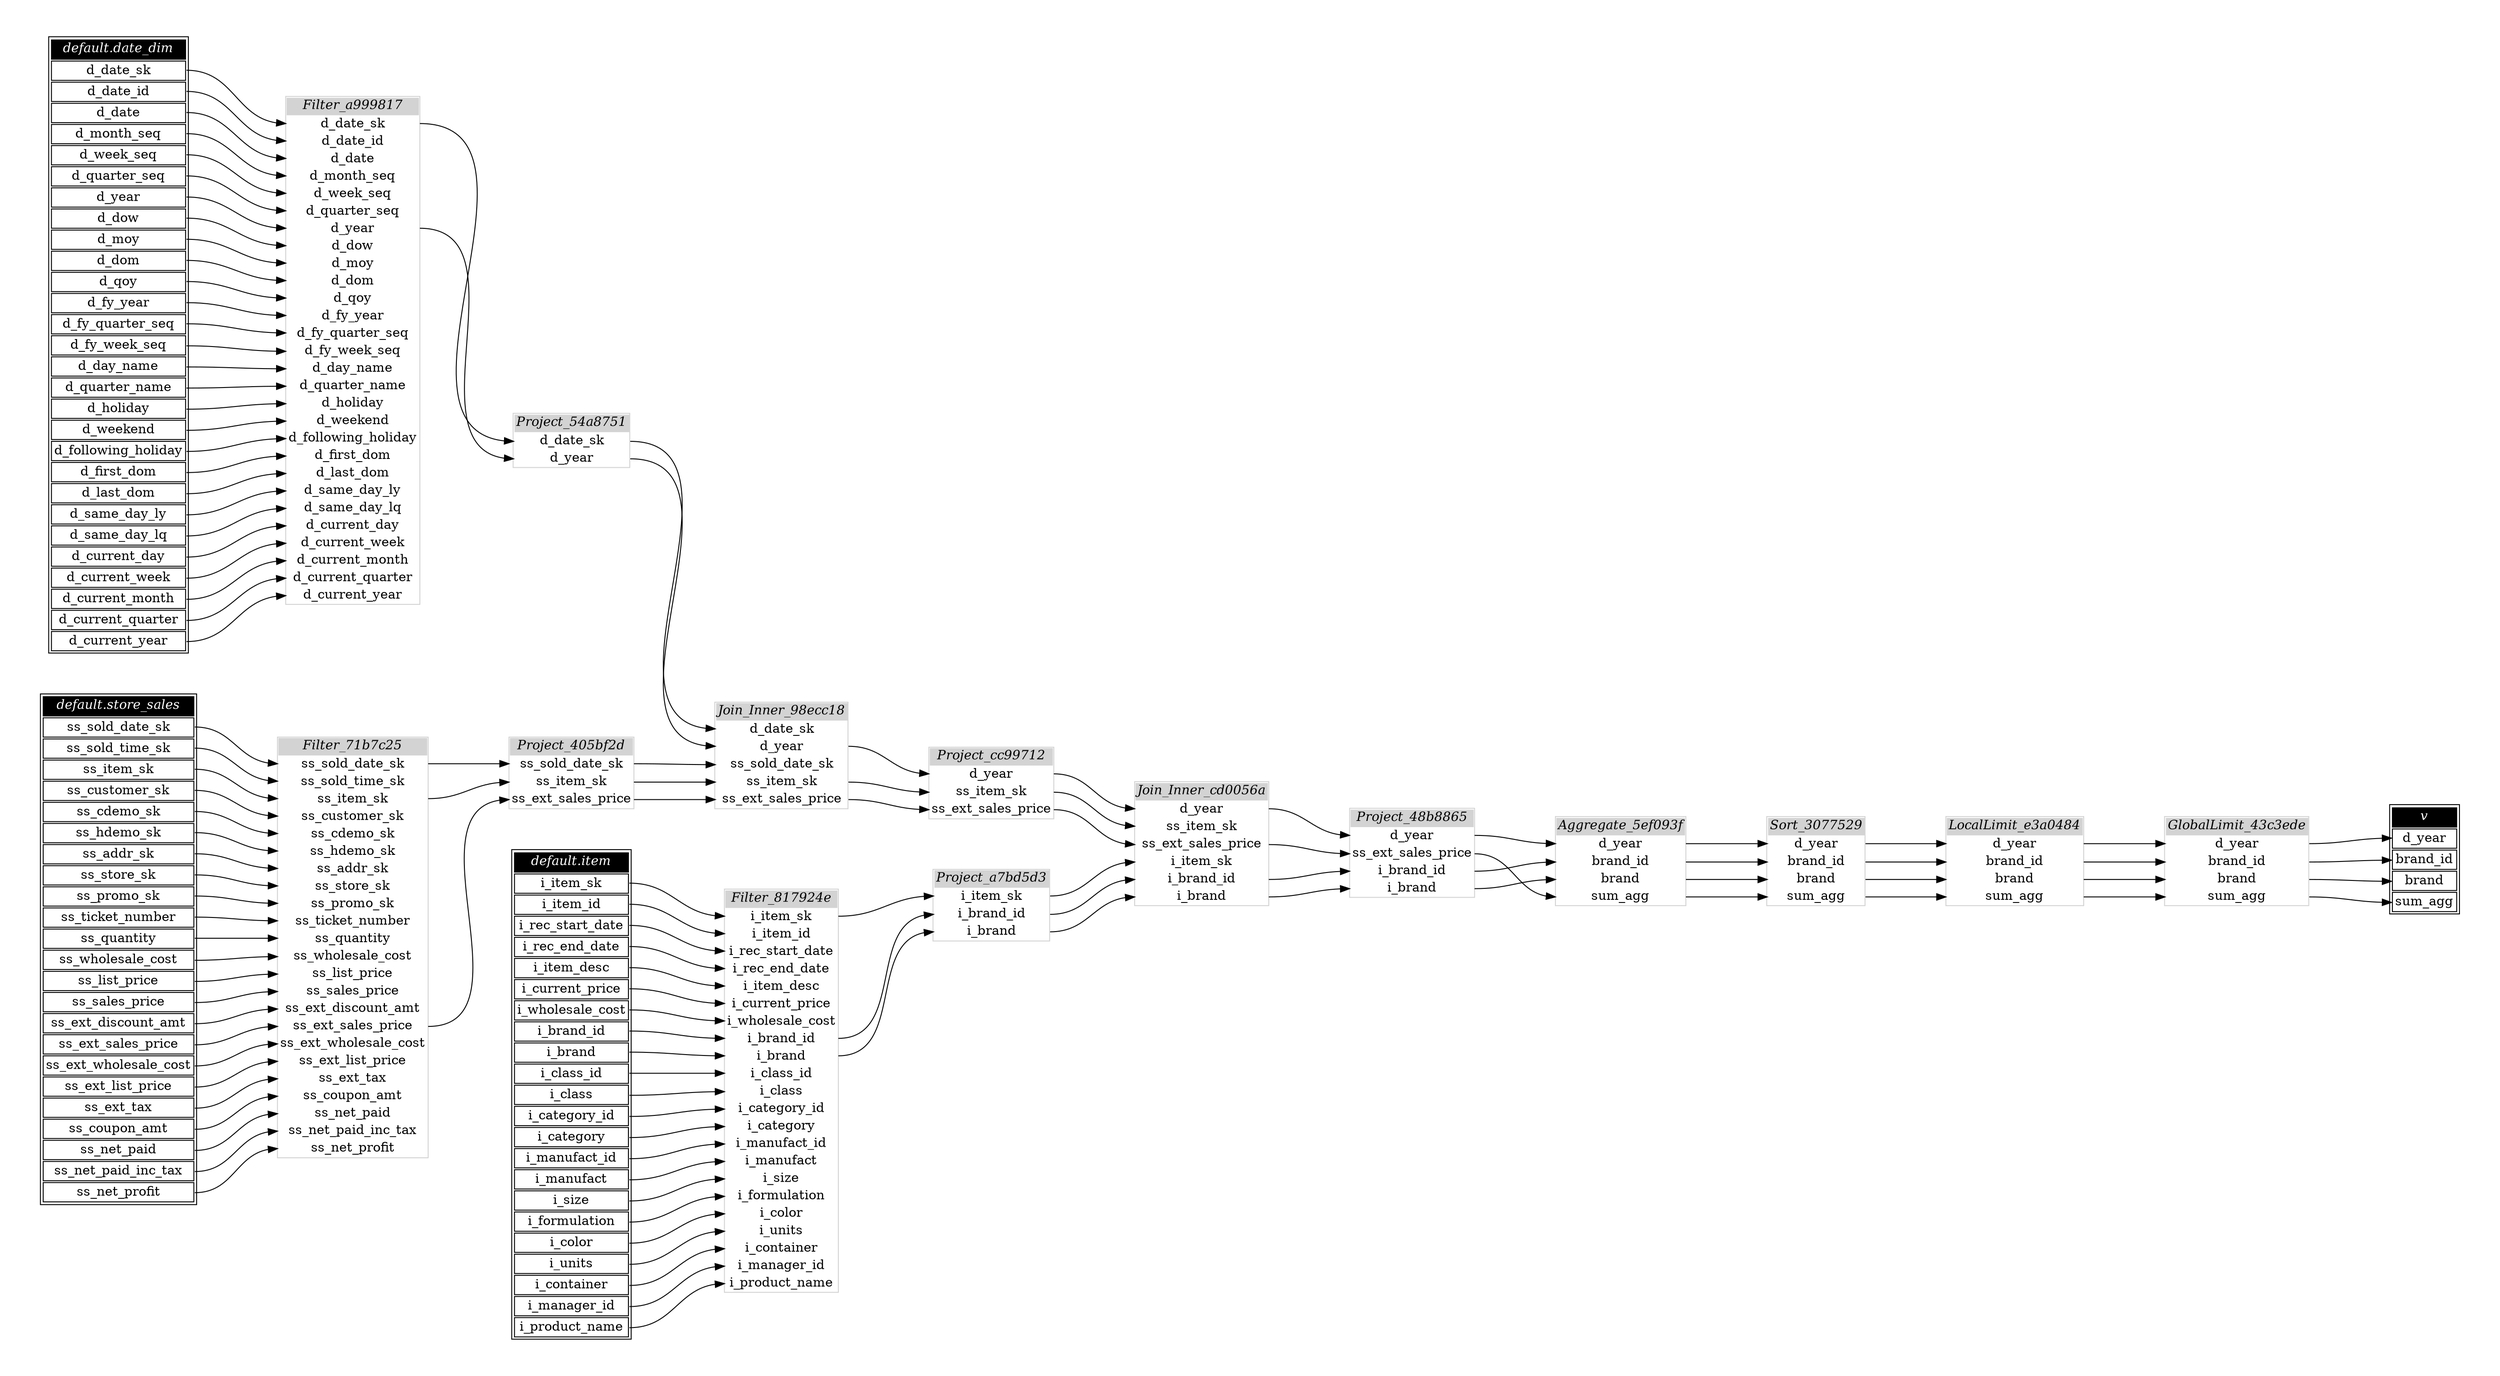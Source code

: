 // Automatically generated by TPCDSFlowTestSuite


digraph {
  graph [pad="0.5" nodesep="0.5" ranksep="1" fontname="Helvetica" rankdir=LR];
  node [shape=plaintext]

  
"Aggregate_5ef093f" [label=<
<table color="lightgray" border="1" cellborder="0" cellspacing="0">
  <tr><td bgcolor="lightgray" port="nodeName"><i>Aggregate_5ef093f</i></td></tr>
  <tr><td port="0">d_year</td></tr>
<tr><td port="1">brand_id</td></tr>
<tr><td port="2">brand</td></tr>
<tr><td port="3">sum_agg</td></tr>
</table>>];
     

"Filter_71b7c25" [label=<
<table color="lightgray" border="1" cellborder="0" cellspacing="0">
  <tr><td bgcolor="lightgray" port="nodeName"><i>Filter_71b7c25</i></td></tr>
  <tr><td port="0">ss_sold_date_sk</td></tr>
<tr><td port="1">ss_sold_time_sk</td></tr>
<tr><td port="2">ss_item_sk</td></tr>
<tr><td port="3">ss_customer_sk</td></tr>
<tr><td port="4">ss_cdemo_sk</td></tr>
<tr><td port="5">ss_hdemo_sk</td></tr>
<tr><td port="6">ss_addr_sk</td></tr>
<tr><td port="7">ss_store_sk</td></tr>
<tr><td port="8">ss_promo_sk</td></tr>
<tr><td port="9">ss_ticket_number</td></tr>
<tr><td port="10">ss_quantity</td></tr>
<tr><td port="11">ss_wholesale_cost</td></tr>
<tr><td port="12">ss_list_price</td></tr>
<tr><td port="13">ss_sales_price</td></tr>
<tr><td port="14">ss_ext_discount_amt</td></tr>
<tr><td port="15">ss_ext_sales_price</td></tr>
<tr><td port="16">ss_ext_wholesale_cost</td></tr>
<tr><td port="17">ss_ext_list_price</td></tr>
<tr><td port="18">ss_ext_tax</td></tr>
<tr><td port="19">ss_coupon_amt</td></tr>
<tr><td port="20">ss_net_paid</td></tr>
<tr><td port="21">ss_net_paid_inc_tax</td></tr>
<tr><td port="22">ss_net_profit</td></tr>
</table>>];
     

"Filter_817924e" [label=<
<table color="lightgray" border="1" cellborder="0" cellspacing="0">
  <tr><td bgcolor="lightgray" port="nodeName"><i>Filter_817924e</i></td></tr>
  <tr><td port="0">i_item_sk</td></tr>
<tr><td port="1">i_item_id</td></tr>
<tr><td port="2">i_rec_start_date</td></tr>
<tr><td port="3">i_rec_end_date</td></tr>
<tr><td port="4">i_item_desc</td></tr>
<tr><td port="5">i_current_price</td></tr>
<tr><td port="6">i_wholesale_cost</td></tr>
<tr><td port="7">i_brand_id</td></tr>
<tr><td port="8">i_brand</td></tr>
<tr><td port="9">i_class_id</td></tr>
<tr><td port="10">i_class</td></tr>
<tr><td port="11">i_category_id</td></tr>
<tr><td port="12">i_category</td></tr>
<tr><td port="13">i_manufact_id</td></tr>
<tr><td port="14">i_manufact</td></tr>
<tr><td port="15">i_size</td></tr>
<tr><td port="16">i_formulation</td></tr>
<tr><td port="17">i_color</td></tr>
<tr><td port="18">i_units</td></tr>
<tr><td port="19">i_container</td></tr>
<tr><td port="20">i_manager_id</td></tr>
<tr><td port="21">i_product_name</td></tr>
</table>>];
     

"Filter_a999817" [label=<
<table color="lightgray" border="1" cellborder="0" cellspacing="0">
  <tr><td bgcolor="lightgray" port="nodeName"><i>Filter_a999817</i></td></tr>
  <tr><td port="0">d_date_sk</td></tr>
<tr><td port="1">d_date_id</td></tr>
<tr><td port="2">d_date</td></tr>
<tr><td port="3">d_month_seq</td></tr>
<tr><td port="4">d_week_seq</td></tr>
<tr><td port="5">d_quarter_seq</td></tr>
<tr><td port="6">d_year</td></tr>
<tr><td port="7">d_dow</td></tr>
<tr><td port="8">d_moy</td></tr>
<tr><td port="9">d_dom</td></tr>
<tr><td port="10">d_qoy</td></tr>
<tr><td port="11">d_fy_year</td></tr>
<tr><td port="12">d_fy_quarter_seq</td></tr>
<tr><td port="13">d_fy_week_seq</td></tr>
<tr><td port="14">d_day_name</td></tr>
<tr><td port="15">d_quarter_name</td></tr>
<tr><td port="16">d_holiday</td></tr>
<tr><td port="17">d_weekend</td></tr>
<tr><td port="18">d_following_holiday</td></tr>
<tr><td port="19">d_first_dom</td></tr>
<tr><td port="20">d_last_dom</td></tr>
<tr><td port="21">d_same_day_ly</td></tr>
<tr><td port="22">d_same_day_lq</td></tr>
<tr><td port="23">d_current_day</td></tr>
<tr><td port="24">d_current_week</td></tr>
<tr><td port="25">d_current_month</td></tr>
<tr><td port="26">d_current_quarter</td></tr>
<tr><td port="27">d_current_year</td></tr>
</table>>];
     

"GlobalLimit_43c3ede" [label=<
<table color="lightgray" border="1" cellborder="0" cellspacing="0">
  <tr><td bgcolor="lightgray" port="nodeName"><i>GlobalLimit_43c3ede</i></td></tr>
  <tr><td port="0">d_year</td></tr>
<tr><td port="1">brand_id</td></tr>
<tr><td port="2">brand</td></tr>
<tr><td port="3">sum_agg</td></tr>
</table>>];
     

"Join_Inner_98ecc18" [label=<
<table color="lightgray" border="1" cellborder="0" cellspacing="0">
  <tr><td bgcolor="lightgray" port="nodeName"><i>Join_Inner_98ecc18</i></td></tr>
  <tr><td port="0">d_date_sk</td></tr>
<tr><td port="1">d_year</td></tr>
<tr><td port="2">ss_sold_date_sk</td></tr>
<tr><td port="3">ss_item_sk</td></tr>
<tr><td port="4">ss_ext_sales_price</td></tr>
</table>>];
     

"Join_Inner_cd0056a" [label=<
<table color="lightgray" border="1" cellborder="0" cellspacing="0">
  <tr><td bgcolor="lightgray" port="nodeName"><i>Join_Inner_cd0056a</i></td></tr>
  <tr><td port="0">d_year</td></tr>
<tr><td port="1">ss_item_sk</td></tr>
<tr><td port="2">ss_ext_sales_price</td></tr>
<tr><td port="3">i_item_sk</td></tr>
<tr><td port="4">i_brand_id</td></tr>
<tr><td port="5">i_brand</td></tr>
</table>>];
     

"LocalLimit_e3a0484" [label=<
<table color="lightgray" border="1" cellborder="0" cellspacing="0">
  <tr><td bgcolor="lightgray" port="nodeName"><i>LocalLimit_e3a0484</i></td></tr>
  <tr><td port="0">d_year</td></tr>
<tr><td port="1">brand_id</td></tr>
<tr><td port="2">brand</td></tr>
<tr><td port="3">sum_agg</td></tr>
</table>>];
     

"Project_405bf2d" [label=<
<table color="lightgray" border="1" cellborder="0" cellspacing="0">
  <tr><td bgcolor="lightgray" port="nodeName"><i>Project_405bf2d</i></td></tr>
  <tr><td port="0">ss_sold_date_sk</td></tr>
<tr><td port="1">ss_item_sk</td></tr>
<tr><td port="2">ss_ext_sales_price</td></tr>
</table>>];
     

"Project_48b8865" [label=<
<table color="lightgray" border="1" cellborder="0" cellspacing="0">
  <tr><td bgcolor="lightgray" port="nodeName"><i>Project_48b8865</i></td></tr>
  <tr><td port="0">d_year</td></tr>
<tr><td port="1">ss_ext_sales_price</td></tr>
<tr><td port="2">i_brand_id</td></tr>
<tr><td port="3">i_brand</td></tr>
</table>>];
     

"Project_54a8751" [label=<
<table color="lightgray" border="1" cellborder="0" cellspacing="0">
  <tr><td bgcolor="lightgray" port="nodeName"><i>Project_54a8751</i></td></tr>
  <tr><td port="0">d_date_sk</td></tr>
<tr><td port="1">d_year</td></tr>
</table>>];
     

"Project_a7bd5d3" [label=<
<table color="lightgray" border="1" cellborder="0" cellspacing="0">
  <tr><td bgcolor="lightgray" port="nodeName"><i>Project_a7bd5d3</i></td></tr>
  <tr><td port="0">i_item_sk</td></tr>
<tr><td port="1">i_brand_id</td></tr>
<tr><td port="2">i_brand</td></tr>
</table>>];
     

"Project_cc99712" [label=<
<table color="lightgray" border="1" cellborder="0" cellspacing="0">
  <tr><td bgcolor="lightgray" port="nodeName"><i>Project_cc99712</i></td></tr>
  <tr><td port="0">d_year</td></tr>
<tr><td port="1">ss_item_sk</td></tr>
<tr><td port="2">ss_ext_sales_price</td></tr>
</table>>];
     

"Sort_3077529" [label=<
<table color="lightgray" border="1" cellborder="0" cellspacing="0">
  <tr><td bgcolor="lightgray" port="nodeName"><i>Sort_3077529</i></td></tr>
  <tr><td port="0">d_year</td></tr>
<tr><td port="1">brand_id</td></tr>
<tr><td port="2">brand</td></tr>
<tr><td port="3">sum_agg</td></tr>
</table>>];
     

"default.date_dim" [color="black" label=<
<table>
  <tr><td bgcolor="black" port="nodeName"><i><font color="white">default.date_dim</font></i></td></tr>
  <tr><td port="0">d_date_sk</td></tr>
<tr><td port="1">d_date_id</td></tr>
<tr><td port="2">d_date</td></tr>
<tr><td port="3">d_month_seq</td></tr>
<tr><td port="4">d_week_seq</td></tr>
<tr><td port="5">d_quarter_seq</td></tr>
<tr><td port="6">d_year</td></tr>
<tr><td port="7">d_dow</td></tr>
<tr><td port="8">d_moy</td></tr>
<tr><td port="9">d_dom</td></tr>
<tr><td port="10">d_qoy</td></tr>
<tr><td port="11">d_fy_year</td></tr>
<tr><td port="12">d_fy_quarter_seq</td></tr>
<tr><td port="13">d_fy_week_seq</td></tr>
<tr><td port="14">d_day_name</td></tr>
<tr><td port="15">d_quarter_name</td></tr>
<tr><td port="16">d_holiday</td></tr>
<tr><td port="17">d_weekend</td></tr>
<tr><td port="18">d_following_holiday</td></tr>
<tr><td port="19">d_first_dom</td></tr>
<tr><td port="20">d_last_dom</td></tr>
<tr><td port="21">d_same_day_ly</td></tr>
<tr><td port="22">d_same_day_lq</td></tr>
<tr><td port="23">d_current_day</td></tr>
<tr><td port="24">d_current_week</td></tr>
<tr><td port="25">d_current_month</td></tr>
<tr><td port="26">d_current_quarter</td></tr>
<tr><td port="27">d_current_year</td></tr>
</table>>];
     

"default.item" [color="black" label=<
<table>
  <tr><td bgcolor="black" port="nodeName"><i><font color="white">default.item</font></i></td></tr>
  <tr><td port="0">i_item_sk</td></tr>
<tr><td port="1">i_item_id</td></tr>
<tr><td port="2">i_rec_start_date</td></tr>
<tr><td port="3">i_rec_end_date</td></tr>
<tr><td port="4">i_item_desc</td></tr>
<tr><td port="5">i_current_price</td></tr>
<tr><td port="6">i_wholesale_cost</td></tr>
<tr><td port="7">i_brand_id</td></tr>
<tr><td port="8">i_brand</td></tr>
<tr><td port="9">i_class_id</td></tr>
<tr><td port="10">i_class</td></tr>
<tr><td port="11">i_category_id</td></tr>
<tr><td port="12">i_category</td></tr>
<tr><td port="13">i_manufact_id</td></tr>
<tr><td port="14">i_manufact</td></tr>
<tr><td port="15">i_size</td></tr>
<tr><td port="16">i_formulation</td></tr>
<tr><td port="17">i_color</td></tr>
<tr><td port="18">i_units</td></tr>
<tr><td port="19">i_container</td></tr>
<tr><td port="20">i_manager_id</td></tr>
<tr><td port="21">i_product_name</td></tr>
</table>>];
     

"default.store_sales" [color="black" label=<
<table>
  <tr><td bgcolor="black" port="nodeName"><i><font color="white">default.store_sales</font></i></td></tr>
  <tr><td port="0">ss_sold_date_sk</td></tr>
<tr><td port="1">ss_sold_time_sk</td></tr>
<tr><td port="2">ss_item_sk</td></tr>
<tr><td port="3">ss_customer_sk</td></tr>
<tr><td port="4">ss_cdemo_sk</td></tr>
<tr><td port="5">ss_hdemo_sk</td></tr>
<tr><td port="6">ss_addr_sk</td></tr>
<tr><td port="7">ss_store_sk</td></tr>
<tr><td port="8">ss_promo_sk</td></tr>
<tr><td port="9">ss_ticket_number</td></tr>
<tr><td port="10">ss_quantity</td></tr>
<tr><td port="11">ss_wholesale_cost</td></tr>
<tr><td port="12">ss_list_price</td></tr>
<tr><td port="13">ss_sales_price</td></tr>
<tr><td port="14">ss_ext_discount_amt</td></tr>
<tr><td port="15">ss_ext_sales_price</td></tr>
<tr><td port="16">ss_ext_wholesale_cost</td></tr>
<tr><td port="17">ss_ext_list_price</td></tr>
<tr><td port="18">ss_ext_tax</td></tr>
<tr><td port="19">ss_coupon_amt</td></tr>
<tr><td port="20">ss_net_paid</td></tr>
<tr><td port="21">ss_net_paid_inc_tax</td></tr>
<tr><td port="22">ss_net_profit</td></tr>
</table>>];
     

"v" [color="black" label=<
<table>
  <tr><td bgcolor="black" port="nodeName"><i><font color="white">v</font></i></td></tr>
  <tr><td port="0">d_year</td></tr>
<tr><td port="1">brand_id</td></tr>
<tr><td port="2">brand</td></tr>
<tr><td port="3">sum_agg</td></tr>
</table>>];
     
  "Aggregate_5ef093f":0 -> "Sort_3077529":0;
"Aggregate_5ef093f":1 -> "Sort_3077529":1;
"Aggregate_5ef093f":2 -> "Sort_3077529":2;
"Aggregate_5ef093f":3 -> "Sort_3077529":3;
"Filter_71b7c25":0 -> "Project_405bf2d":0;
"Filter_71b7c25":15 -> "Project_405bf2d":2;
"Filter_71b7c25":2 -> "Project_405bf2d":1;
"Filter_817924e":0 -> "Project_a7bd5d3":0;
"Filter_817924e":7 -> "Project_a7bd5d3":1;
"Filter_817924e":8 -> "Project_a7bd5d3":2;
"Filter_a999817":0 -> "Project_54a8751":0;
"Filter_a999817":6 -> "Project_54a8751":1;
"GlobalLimit_43c3ede":0 -> "v":0;
"GlobalLimit_43c3ede":1 -> "v":1;
"GlobalLimit_43c3ede":2 -> "v":2;
"GlobalLimit_43c3ede":3 -> "v":3;
"Join_Inner_98ecc18":1 -> "Project_cc99712":0;
"Join_Inner_98ecc18":3 -> "Project_cc99712":1;
"Join_Inner_98ecc18":4 -> "Project_cc99712":2;
"Join_Inner_cd0056a":0 -> "Project_48b8865":0;
"Join_Inner_cd0056a":2 -> "Project_48b8865":1;
"Join_Inner_cd0056a":4 -> "Project_48b8865":2;
"Join_Inner_cd0056a":5 -> "Project_48b8865":3;
"LocalLimit_e3a0484":0 -> "GlobalLimit_43c3ede":0;
"LocalLimit_e3a0484":1 -> "GlobalLimit_43c3ede":1;
"LocalLimit_e3a0484":2 -> "GlobalLimit_43c3ede":2;
"LocalLimit_e3a0484":3 -> "GlobalLimit_43c3ede":3;
"Project_405bf2d":0 -> "Join_Inner_98ecc18":2;
"Project_405bf2d":1 -> "Join_Inner_98ecc18":3;
"Project_405bf2d":2 -> "Join_Inner_98ecc18":4;
"Project_48b8865":0 -> "Aggregate_5ef093f":0;
"Project_48b8865":1 -> "Aggregate_5ef093f":3;
"Project_48b8865":2 -> "Aggregate_5ef093f":1;
"Project_48b8865":3 -> "Aggregate_5ef093f":2;
"Project_54a8751":0 -> "Join_Inner_98ecc18":0;
"Project_54a8751":1 -> "Join_Inner_98ecc18":1;
"Project_a7bd5d3":0 -> "Join_Inner_cd0056a":3;
"Project_a7bd5d3":1 -> "Join_Inner_cd0056a":4;
"Project_a7bd5d3":2 -> "Join_Inner_cd0056a":5;
"Project_cc99712":0 -> "Join_Inner_cd0056a":0;
"Project_cc99712":1 -> "Join_Inner_cd0056a":1;
"Project_cc99712":2 -> "Join_Inner_cd0056a":2;
"Sort_3077529":0 -> "LocalLimit_e3a0484":0;
"Sort_3077529":1 -> "LocalLimit_e3a0484":1;
"Sort_3077529":2 -> "LocalLimit_e3a0484":2;
"Sort_3077529":3 -> "LocalLimit_e3a0484":3;
"default.date_dim":0 -> "Filter_a999817":0;
"default.date_dim":1 -> "Filter_a999817":1;
"default.date_dim":10 -> "Filter_a999817":10;
"default.date_dim":11 -> "Filter_a999817":11;
"default.date_dim":12 -> "Filter_a999817":12;
"default.date_dim":13 -> "Filter_a999817":13;
"default.date_dim":14 -> "Filter_a999817":14;
"default.date_dim":15 -> "Filter_a999817":15;
"default.date_dim":16 -> "Filter_a999817":16;
"default.date_dim":17 -> "Filter_a999817":17;
"default.date_dim":18 -> "Filter_a999817":18;
"default.date_dim":19 -> "Filter_a999817":19;
"default.date_dim":2 -> "Filter_a999817":2;
"default.date_dim":20 -> "Filter_a999817":20;
"default.date_dim":21 -> "Filter_a999817":21;
"default.date_dim":22 -> "Filter_a999817":22;
"default.date_dim":23 -> "Filter_a999817":23;
"default.date_dim":24 -> "Filter_a999817":24;
"default.date_dim":25 -> "Filter_a999817":25;
"default.date_dim":26 -> "Filter_a999817":26;
"default.date_dim":27 -> "Filter_a999817":27;
"default.date_dim":3 -> "Filter_a999817":3;
"default.date_dim":4 -> "Filter_a999817":4;
"default.date_dim":5 -> "Filter_a999817":5;
"default.date_dim":6 -> "Filter_a999817":6;
"default.date_dim":7 -> "Filter_a999817":7;
"default.date_dim":8 -> "Filter_a999817":8;
"default.date_dim":9 -> "Filter_a999817":9;
"default.item":0 -> "Filter_817924e":0;
"default.item":1 -> "Filter_817924e":1;
"default.item":10 -> "Filter_817924e":10;
"default.item":11 -> "Filter_817924e":11;
"default.item":12 -> "Filter_817924e":12;
"default.item":13 -> "Filter_817924e":13;
"default.item":14 -> "Filter_817924e":14;
"default.item":15 -> "Filter_817924e":15;
"default.item":16 -> "Filter_817924e":16;
"default.item":17 -> "Filter_817924e":17;
"default.item":18 -> "Filter_817924e":18;
"default.item":19 -> "Filter_817924e":19;
"default.item":2 -> "Filter_817924e":2;
"default.item":20 -> "Filter_817924e":20;
"default.item":21 -> "Filter_817924e":21;
"default.item":3 -> "Filter_817924e":3;
"default.item":4 -> "Filter_817924e":4;
"default.item":5 -> "Filter_817924e":5;
"default.item":6 -> "Filter_817924e":6;
"default.item":7 -> "Filter_817924e":7;
"default.item":8 -> "Filter_817924e":8;
"default.item":9 -> "Filter_817924e":9;
"default.store_sales":0 -> "Filter_71b7c25":0;
"default.store_sales":1 -> "Filter_71b7c25":1;
"default.store_sales":10 -> "Filter_71b7c25":10;
"default.store_sales":11 -> "Filter_71b7c25":11;
"default.store_sales":12 -> "Filter_71b7c25":12;
"default.store_sales":13 -> "Filter_71b7c25":13;
"default.store_sales":14 -> "Filter_71b7c25":14;
"default.store_sales":15 -> "Filter_71b7c25":15;
"default.store_sales":16 -> "Filter_71b7c25":16;
"default.store_sales":17 -> "Filter_71b7c25":17;
"default.store_sales":18 -> "Filter_71b7c25":18;
"default.store_sales":19 -> "Filter_71b7c25":19;
"default.store_sales":2 -> "Filter_71b7c25":2;
"default.store_sales":20 -> "Filter_71b7c25":20;
"default.store_sales":21 -> "Filter_71b7c25":21;
"default.store_sales":22 -> "Filter_71b7c25":22;
"default.store_sales":3 -> "Filter_71b7c25":3;
"default.store_sales":4 -> "Filter_71b7c25":4;
"default.store_sales":5 -> "Filter_71b7c25":5;
"default.store_sales":6 -> "Filter_71b7c25":6;
"default.store_sales":7 -> "Filter_71b7c25":7;
"default.store_sales":8 -> "Filter_71b7c25":8;
"default.store_sales":9 -> "Filter_71b7c25":9;
}
       